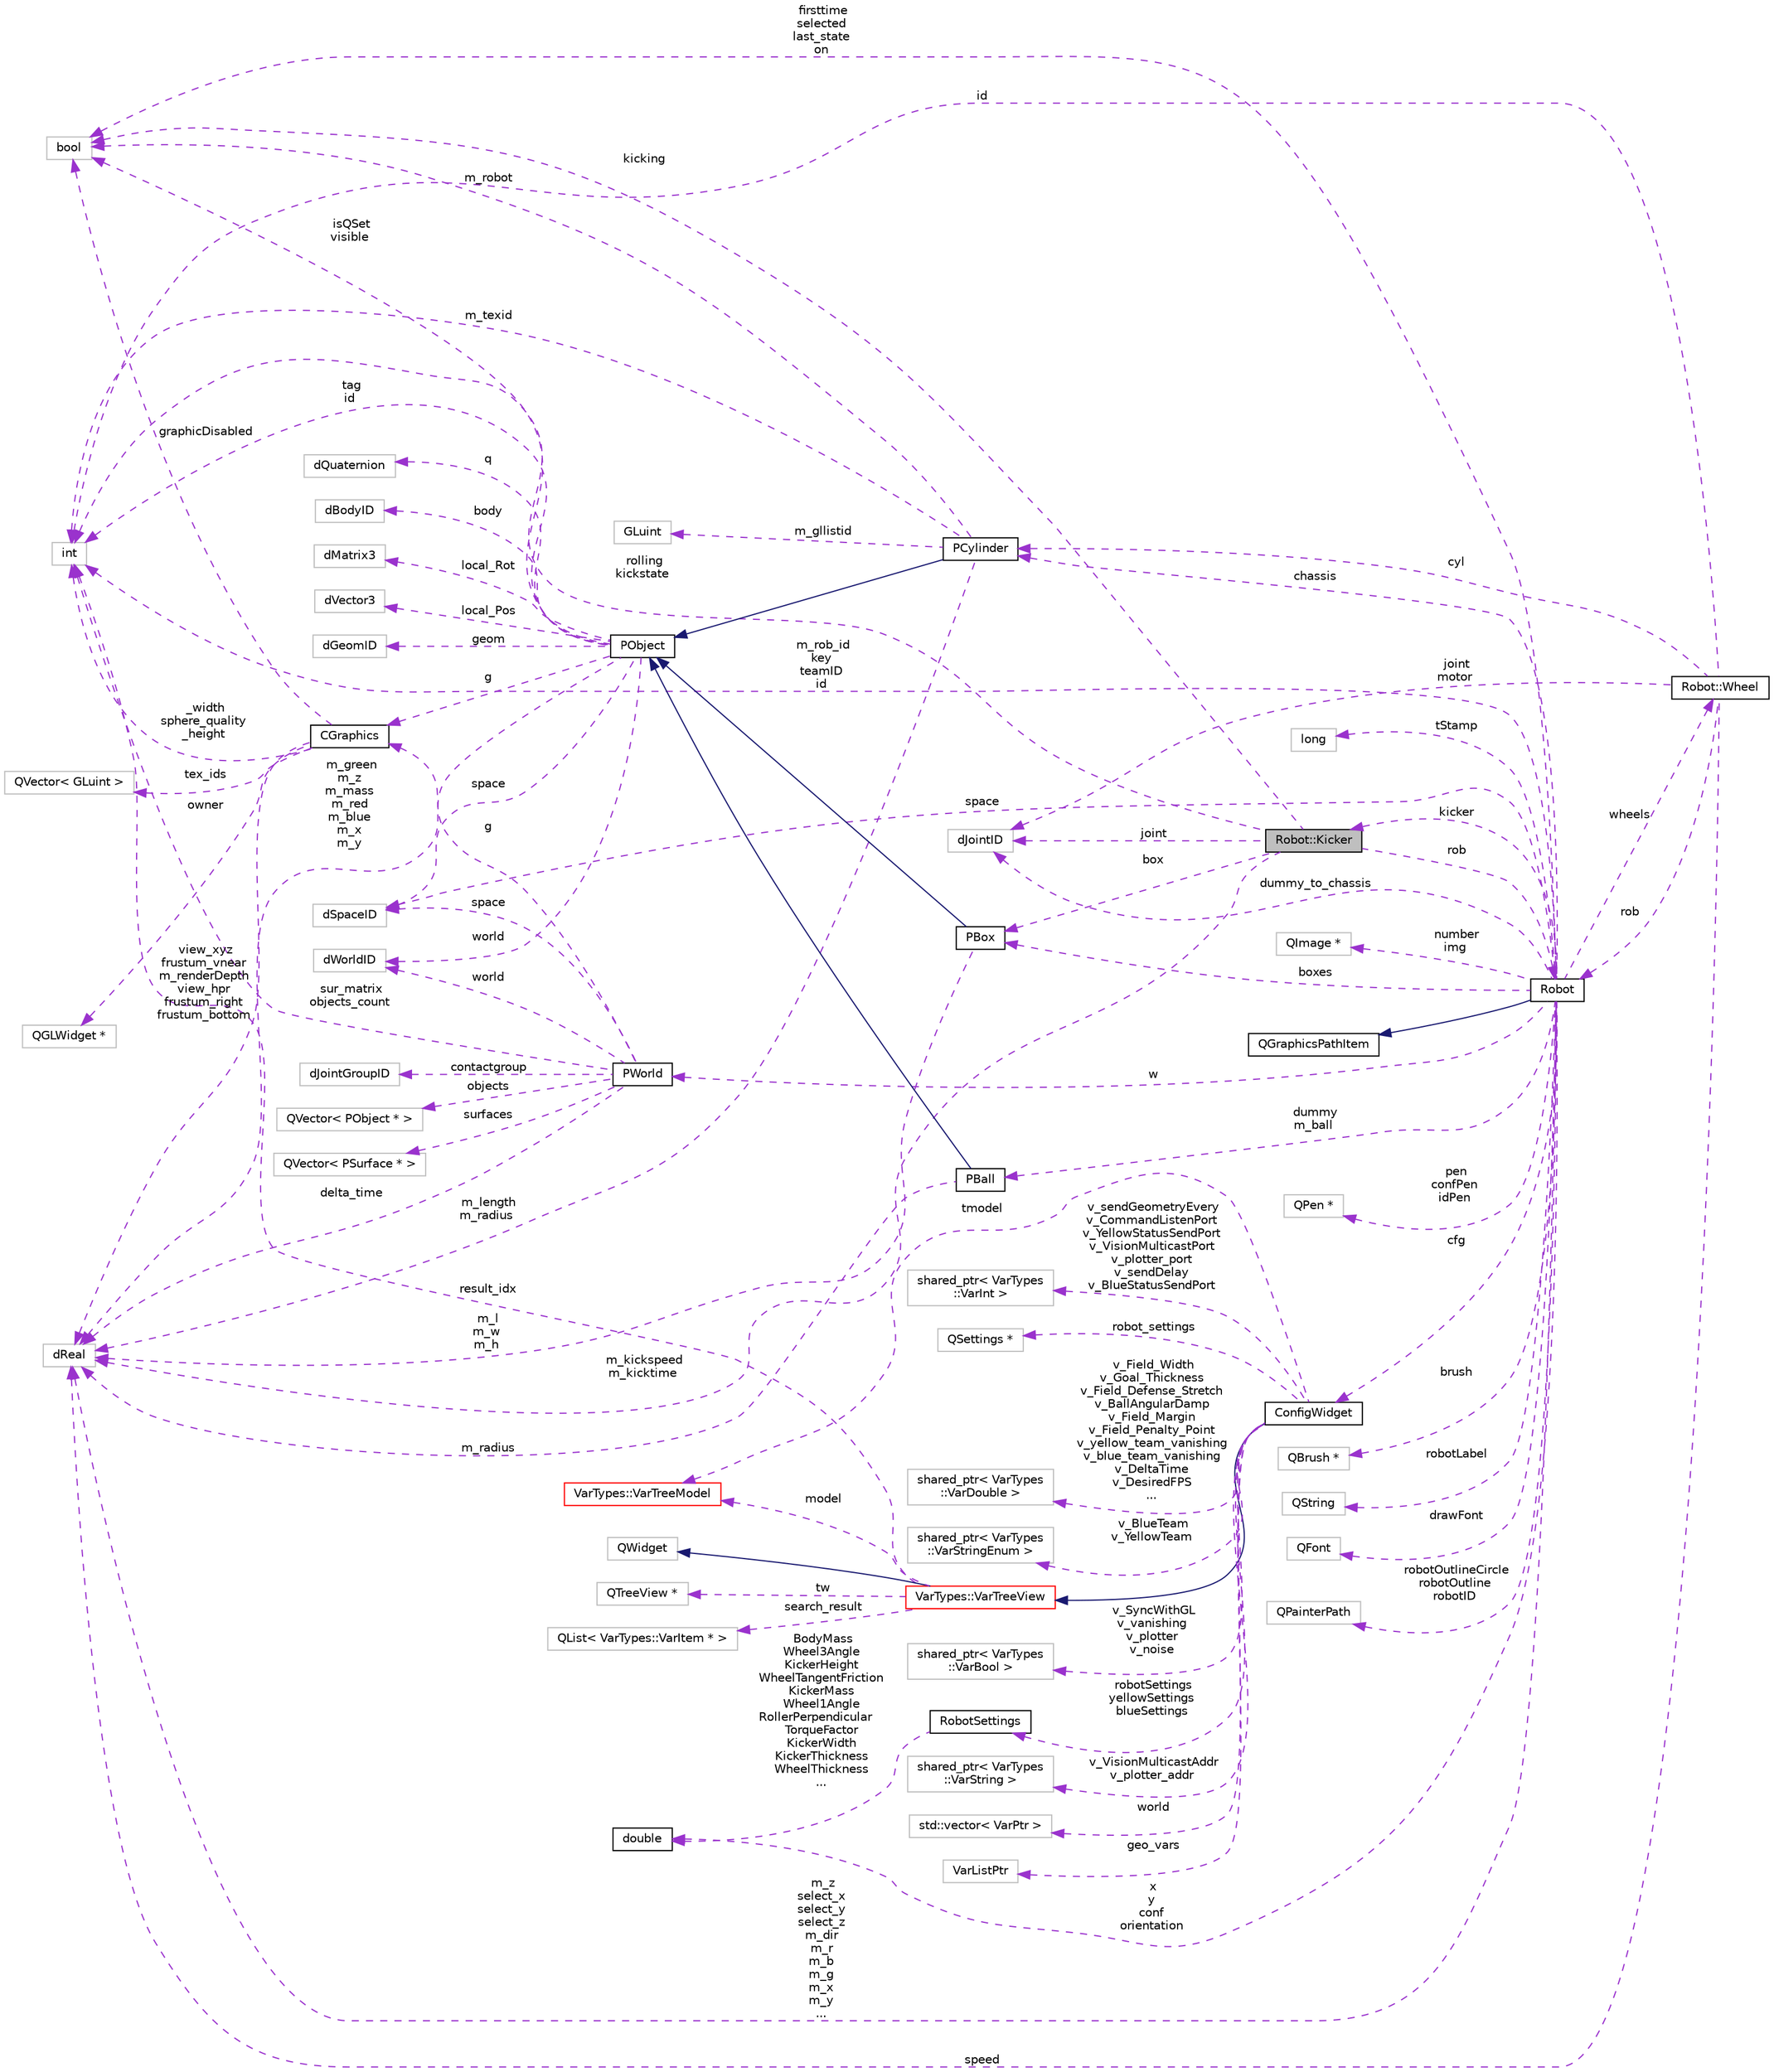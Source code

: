 digraph "Robot::Kicker"
{
 // INTERACTIVE_SVG=YES
  edge [fontname="Helvetica",fontsize="10",labelfontname="Helvetica",labelfontsize="10"];
  node [fontname="Helvetica",fontsize="10",shape=record];
  rankdir="LR";
  Node1 [label="Robot::Kicker",height=0.2,width=0.4,color="black", fillcolor="grey75", style="filled", fontcolor="black"];
  Node2 -> Node1 [dir="back",color="darkorchid3",fontsize="10",style="dashed",label=" joint" ,fontname="Helvetica"];
  Node2 [label="dJointID",height=0.2,width=0.4,color="grey75", fillcolor="white", style="filled"];
  Node3 -> Node1 [dir="back",color="darkorchid3",fontsize="10",style="dashed",label=" rob" ,fontname="Helvetica"];
  Node3 [label="Robot",height=0.2,width=0.4,color="black", fillcolor="white", style="filled",URL="$d4/d84/class_robot.html"];
  Node4 -> Node3 [dir="back",color="midnightblue",fontsize="10",style="solid",fontname="Helvetica"];
  Node4 [label="QGraphicsPathItem",height=0.2,width=0.4,color="black", fillcolor="white", style="filled",URL="$d6/d22/class_q_graphics_path_item.html"];
  Node5 -> Node3 [dir="back",color="darkorchid3",fontsize="10",style="dashed",label=" space" ,fontname="Helvetica"];
  Node5 [label="dSpaceID",height=0.2,width=0.4,color="grey75", fillcolor="white", style="filled"];
  Node6 -> Node3 [dir="back",color="darkorchid3",fontsize="10",style="dashed",label=" pen\nconfPen\nidPen" ,fontname="Helvetica"];
  Node6 [label="QPen *",height=0.2,width=0.4,color="grey75", fillcolor="white", style="filled"];
  Node7 -> Node3 [dir="back",color="darkorchid3",fontsize="10",style="dashed",label=" x\ny\nconf\norientation" ,fontname="Helvetica"];
  Node7 [label="double",height=0.2,width=0.4,color="black", fillcolor="white", style="filled",URL="$df/de6/classdouble.html"];
  Node8 -> Node3 [dir="back",color="darkorchid3",fontsize="10",style="dashed",label=" w" ,fontname="Helvetica"];
  Node8 [label="PWorld",height=0.2,width=0.4,color="black", fillcolor="white", style="filled",URL="$de/d29/class_p_world.html"];
  Node5 -> Node8 [dir="back",color="darkorchid3",fontsize="10",style="dashed",label=" space" ,fontname="Helvetica"];
  Node9 -> Node8 [dir="back",color="darkorchid3",fontsize="10",style="dashed",label=" g" ,fontname="Helvetica"];
  Node9 [label="CGraphics",height=0.2,width=0.4,color="black", fillcolor="white", style="filled",URL="$dc/d90/class_c_graphics.html"];
  Node10 -> Node9 [dir="back",color="darkorchid3",fontsize="10",style="dashed",label=" _width\nsphere_quality\n_height" ,fontname="Helvetica"];
  Node10 [label="int",height=0.2,width=0.4,color="grey75", fillcolor="white", style="filled"];
  Node11 -> Node9 [dir="back",color="darkorchid3",fontsize="10",style="dashed",label=" graphicDisabled" ,fontname="Helvetica"];
  Node11 [label="bool",height=0.2,width=0.4,color="grey75", fillcolor="white", style="filled"];
  Node12 -> Node9 [dir="back",color="darkorchid3",fontsize="10",style="dashed",label=" owner" ,fontname="Helvetica"];
  Node12 [label="QGLWidget *",height=0.2,width=0.4,color="grey75", fillcolor="white", style="filled"];
  Node13 -> Node9 [dir="back",color="darkorchid3",fontsize="10",style="dashed",label=" tex_ids" ,fontname="Helvetica"];
  Node13 [label="QVector\< GLuint \>",height=0.2,width=0.4,color="grey75", fillcolor="white", style="filled"];
  Node14 -> Node9 [dir="back",color="darkorchid3",fontsize="10",style="dashed",label=" view_xyz\nfrustum_vnear\nm_renderDepth\nview_hpr\nfrustum_right\nfrustum_bottom" ,fontname="Helvetica"];
  Node14 [label="dReal",height=0.2,width=0.4,color="grey75", fillcolor="white", style="filled"];
  Node15 -> Node8 [dir="back",color="darkorchid3",fontsize="10",style="dashed",label=" surfaces" ,fontname="Helvetica"];
  Node15 [label="QVector\< PSurface * \>",height=0.2,width=0.4,color="grey75", fillcolor="white", style="filled"];
  Node16 -> Node8 [dir="back",color="darkorchid3",fontsize="10",style="dashed",label=" contactgroup" ,fontname="Helvetica"];
  Node16 [label="dJointGroupID",height=0.2,width=0.4,color="grey75", fillcolor="white", style="filled"];
  Node10 -> Node8 [dir="back",color="darkorchid3",fontsize="10",style="dashed",label=" sur_matrix\nobjects_count" ,fontname="Helvetica"];
  Node14 -> Node8 [dir="back",color="darkorchid3",fontsize="10",style="dashed",label=" delta_time" ,fontname="Helvetica"];
  Node17 -> Node8 [dir="back",color="darkorchid3",fontsize="10",style="dashed",label=" world" ,fontname="Helvetica"];
  Node17 [label="dWorldID",height=0.2,width=0.4,color="grey75", fillcolor="white", style="filled"];
  Node18 -> Node8 [dir="back",color="darkorchid3",fontsize="10",style="dashed",label=" objects" ,fontname="Helvetica"];
  Node18 [label="QVector\< PObject * \>",height=0.2,width=0.4,color="grey75", fillcolor="white", style="filled"];
  Node19 -> Node3 [dir="back",color="darkorchid3",fontsize="10",style="dashed",label=" brush" ,fontname="Helvetica"];
  Node19 [label="QBrush *",height=0.2,width=0.4,color="grey75", fillcolor="white", style="filled"];
  Node20 -> Node3 [dir="back",color="darkorchid3",fontsize="10",style="dashed",label=" robotLabel" ,fontname="Helvetica"];
  Node20 [label="QString",height=0.2,width=0.4,color="grey75", fillcolor="white", style="filled"];
  Node2 -> Node3 [dir="back",color="darkorchid3",fontsize="10",style="dashed",label=" dummy_to_chassis" ,fontname="Helvetica"];
  Node21 -> Node3 [dir="back",color="darkorchid3",fontsize="10",style="dashed",label=" chassis" ,fontname="Helvetica"];
  Node21 [label="PCylinder",height=0.2,width=0.4,color="black", fillcolor="white", style="filled",URL="$db/de1/class_p_cylinder.html"];
  Node22 -> Node21 [dir="back",color="midnightblue",fontsize="10",style="solid",fontname="Helvetica"];
  Node22 [label="PObject",height=0.2,width=0.4,color="black", fillcolor="white", style="filled",URL="$d1/d18/class_p_object.html"];
  Node5 -> Node22 [dir="back",color="darkorchid3",fontsize="10",style="dashed",label=" space" ,fontname="Helvetica"];
  Node9 -> Node22 [dir="back",color="darkorchid3",fontsize="10",style="dashed",label=" g" ,fontname="Helvetica"];
  Node23 -> Node22 [dir="back",color="darkorchid3",fontsize="10",style="dashed",label=" local_Rot" ,fontname="Helvetica"];
  Node23 [label="dMatrix3",height=0.2,width=0.4,color="grey75", fillcolor="white", style="filled"];
  Node24 -> Node22 [dir="back",color="darkorchid3",fontsize="10",style="dashed",label=" local_Pos" ,fontname="Helvetica"];
  Node24 [label="dVector3",height=0.2,width=0.4,color="grey75", fillcolor="white", style="filled"];
  Node10 -> Node22 [dir="back",color="darkorchid3",fontsize="10",style="dashed",label=" tag\nid" ,fontname="Helvetica"];
  Node11 -> Node22 [dir="back",color="darkorchid3",fontsize="10",style="dashed",label=" isQSet\nvisible" ,fontname="Helvetica"];
  Node14 -> Node22 [dir="back",color="darkorchid3",fontsize="10",style="dashed",label=" m_green\nm_z\nm_mass\nm_red\nm_blue\nm_x\nm_y" ,fontname="Helvetica"];
  Node17 -> Node22 [dir="back",color="darkorchid3",fontsize="10",style="dashed",label=" world" ,fontname="Helvetica"];
  Node25 -> Node22 [dir="back",color="darkorchid3",fontsize="10",style="dashed",label=" geom" ,fontname="Helvetica"];
  Node25 [label="dGeomID",height=0.2,width=0.4,color="grey75", fillcolor="white", style="filled"];
  Node26 -> Node22 [dir="back",color="darkorchid3",fontsize="10",style="dashed",label=" q" ,fontname="Helvetica"];
  Node26 [label="dQuaternion",height=0.2,width=0.4,color="grey75", fillcolor="white", style="filled"];
  Node27 -> Node22 [dir="back",color="darkorchid3",fontsize="10",style="dashed",label=" body" ,fontname="Helvetica"];
  Node27 [label="dBodyID",height=0.2,width=0.4,color="grey75", fillcolor="white", style="filled"];
  Node10 -> Node21 [dir="back",color="darkorchid3",fontsize="10",style="dashed",label=" m_texid" ,fontname="Helvetica"];
  Node11 -> Node21 [dir="back",color="darkorchid3",fontsize="10",style="dashed",label=" m_robot" ,fontname="Helvetica"];
  Node14 -> Node21 [dir="back",color="darkorchid3",fontsize="10",style="dashed",label=" m_length\nm_radius" ,fontname="Helvetica"];
  Node28 -> Node21 [dir="back",color="darkorchid3",fontsize="10",style="dashed",label=" m_gllistid" ,fontname="Helvetica"];
  Node28 [label="GLuint",height=0.2,width=0.4,color="grey75", fillcolor="white", style="filled"];
  Node29 -> Node3 [dir="back",color="darkorchid3",fontsize="10",style="dashed",label=" drawFont" ,fontname="Helvetica"];
  Node29 [label="QFont",height=0.2,width=0.4,color="grey75", fillcolor="white", style="filled"];
  Node10 -> Node3 [dir="back",color="darkorchid3",fontsize="10",style="dashed",label=" m_rob_id\nkey\nteamID\nid" ,fontname="Helvetica"];
  Node30 -> Node3 [dir="back",color="darkorchid3",fontsize="10",style="dashed",label=" dummy\nm_ball" ,fontname="Helvetica"];
  Node30 [label="PBall",height=0.2,width=0.4,color="black", fillcolor="white", style="filled",URL="$d5/d9b/class_p_ball.html"];
  Node22 -> Node30 [dir="back",color="midnightblue",fontsize="10",style="solid",fontname="Helvetica"];
  Node14 -> Node30 [dir="back",color="darkorchid3",fontsize="10",style="dashed",label=" m_radius" ,fontname="Helvetica"];
  Node31 -> Node3 [dir="back",color="darkorchid3",fontsize="10",style="dashed",label=" robotOutlineCircle\nrobotOutline\nrobotID" ,fontname="Helvetica"];
  Node31 [label="QPainterPath",height=0.2,width=0.4,color="grey75", fillcolor="white", style="filled"];
  Node11 -> Node3 [dir="back",color="darkorchid3",fontsize="10",style="dashed",label=" firsttime\nselected\nlast_state\non" ,fontname="Helvetica"];
  Node14 -> Node3 [dir="back",color="darkorchid3",fontsize="10",style="dashed",label=" m_z\nselect_x\nselect_y\nselect_z\nm_dir\nm_r\nm_b\nm_g\nm_x\nm_y\n..." ,fontname="Helvetica"];
  Node32 -> Node3 [dir="back",color="darkorchid3",fontsize="10",style="dashed",label=" boxes" ,fontname="Helvetica"];
  Node32 [label="PBox",height=0.2,width=0.4,color="black", fillcolor="white", style="filled",URL="$db/d7a/class_p_box.html"];
  Node22 -> Node32 [dir="back",color="midnightblue",fontsize="10",style="solid",fontname="Helvetica"];
  Node14 -> Node32 [dir="back",color="darkorchid3",fontsize="10",style="dashed",label=" m_l\nm_w\nm_h" ,fontname="Helvetica"];
  Node33 -> Node3 [dir="back",color="darkorchid3",fontsize="10",style="dashed",label=" tStamp" ,fontname="Helvetica"];
  Node33 [label="long",height=0.2,width=0.4,color="grey75", fillcolor="white", style="filled"];
  Node1 -> Node3 [dir="back",color="darkorchid3",fontsize="10",style="dashed",label=" kicker" ,fontname="Helvetica"];
  Node34 -> Node3 [dir="back",color="darkorchid3",fontsize="10",style="dashed",label=" cfg" ,fontname="Helvetica"];
  Node34 [label="ConfigWidget",height=0.2,width=0.4,color="black", fillcolor="white", style="filled",URL="$d6/d55/class_config_widget.html"];
  Node35 -> Node34 [dir="back",color="midnightblue",fontsize="10",style="solid",fontname="Helvetica"];
  Node35 [label="VarTypes::VarTreeView",height=0.2,width=0.4,color="red", fillcolor="white", style="filled",URL="$df/d7d/class_var_types_1_1_var_tree_view.html",tooltip="The &#39;view&#39; using a QTreeView for displaying VarTypes in the QT4 Item-Model. "];
  Node36 -> Node35 [dir="back",color="midnightblue",fontsize="10",style="solid",fontname="Helvetica"];
  Node36 [label="QWidget",height=0.2,width=0.4,color="grey75", fillcolor="white", style="filled"];
  Node37 -> Node35 [dir="back",color="darkorchid3",fontsize="10",style="dashed",label=" tw" ,fontname="Helvetica"];
  Node37 [label="QTreeView *",height=0.2,width=0.4,color="grey75", fillcolor="white", style="filled"];
  Node38 -> Node35 [dir="back",color="darkorchid3",fontsize="10",style="dashed",label=" search_result" ,fontname="Helvetica"];
  Node38 [label="QList\< VarTypes::VarItem * \>",height=0.2,width=0.4,color="grey75", fillcolor="white", style="filled"];
  Node10 -> Node35 [dir="back",color="darkorchid3",fontsize="10",style="dashed",label=" result_idx" ,fontname="Helvetica"];
  Node39 -> Node35 [dir="back",color="darkorchid3",fontsize="10",style="dashed",label=" model" ,fontname="Helvetica"];
  Node39 [label="VarTypes::VarTreeModel",height=0.2,width=0.4,color="red", fillcolor="white", style="filled",URL="$dc/d23/class_var_types_1_1_var_tree_model.html",tooltip="The &#39;item-model&#39; inheriting QStandardItemModel for displaying VarTypes in the QT4 Item-Model..."];
  Node40 -> Node34 [dir="back",color="darkorchid3",fontsize="10",style="dashed",label=" v_VisionMulticastAddr\nv_plotter_addr" ,fontname="Helvetica"];
  Node40 [label="shared_ptr\< VarTypes\l::VarString \>",height=0.2,width=0.4,color="grey75", fillcolor="white", style="filled"];
  Node41 -> Node34 [dir="back",color="darkorchid3",fontsize="10",style="dashed",label=" world" ,fontname="Helvetica"];
  Node41 [label="std::vector\< VarPtr \>",height=0.2,width=0.4,color="grey75", fillcolor="white", style="filled"];
  Node42 -> Node34 [dir="back",color="darkorchid3",fontsize="10",style="dashed",label=" geo_vars" ,fontname="Helvetica"];
  Node42 [label="VarListPtr",height=0.2,width=0.4,color="grey75", fillcolor="white", style="filled"];
  Node43 -> Node34 [dir="back",color="darkorchid3",fontsize="10",style="dashed",label=" v_sendGeometryEvery\nv_CommandListenPort\nv_YellowStatusSendPort\nv_VisionMulticastPort\nv_plotter_port\nv_sendDelay\nv_BlueStatusSendPort" ,fontname="Helvetica"];
  Node43 [label="shared_ptr\< VarTypes\l::VarInt \>",height=0.2,width=0.4,color="grey75", fillcolor="white", style="filled"];
  Node44 -> Node34 [dir="back",color="darkorchid3",fontsize="10",style="dashed",label=" robot_settings" ,fontname="Helvetica"];
  Node44 [label="QSettings *",height=0.2,width=0.4,color="grey75", fillcolor="white", style="filled"];
  Node39 -> Node34 [dir="back",color="darkorchid3",fontsize="10",style="dashed",label=" tmodel" ,fontname="Helvetica"];
  Node45 -> Node34 [dir="back",color="darkorchid3",fontsize="10",style="dashed",label=" v_Field_Width\nv_Goal_Thickness\nv_Field_Defense_Stretch\nv_BallAngularDamp\nv_Field_Margin\nv_Field_Penalty_Point\nv_yellow_team_vanishing\nv_blue_team_vanishing\nv_DeltaTime\nv_DesiredFPS\n..." ,fontname="Helvetica"];
  Node45 [label="shared_ptr\< VarTypes\l::VarDouble \>",height=0.2,width=0.4,color="grey75", fillcolor="white", style="filled"];
  Node46 -> Node34 [dir="back",color="darkorchid3",fontsize="10",style="dashed",label=" v_BlueTeam\nv_YellowTeam" ,fontname="Helvetica"];
  Node46 [label="shared_ptr\< VarTypes\l::VarStringEnum \>",height=0.2,width=0.4,color="grey75", fillcolor="white", style="filled"];
  Node47 -> Node34 [dir="back",color="darkorchid3",fontsize="10",style="dashed",label=" robotSettings\nyellowSettings\nblueSettings" ,fontname="Helvetica"];
  Node47 [label="RobotSettings",height=0.2,width=0.4,color="black", fillcolor="white", style="filled",URL="$d1/d0e/class_robot_settings.html"];
  Node7 -> Node47 [dir="back",color="darkorchid3",fontsize="10",style="dashed",label=" BodyMass\nWheel3Angle\nKickerHeight\nWheelTangentFriction\nKickerMass\nWheel1Angle\nRollerPerpendicular\lTorqueFactor\nKickerWidth\nKickerThickness\nWheelThickness\n..." ,fontname="Helvetica"];
  Node48 -> Node34 [dir="back",color="darkorchid3",fontsize="10",style="dashed",label=" v_SyncWithGL\nv_vanishing\nv_plotter\nv_noise" ,fontname="Helvetica"];
  Node48 [label="shared_ptr\< VarTypes\l::VarBool \>",height=0.2,width=0.4,color="grey75", fillcolor="white", style="filled"];
  Node49 -> Node3 [dir="back",color="darkorchid3",fontsize="10",style="dashed",label=" wheels" ,fontname="Helvetica"];
  Node49 [label="Robot::Wheel",height=0.2,width=0.4,color="black", fillcolor="white", style="filled",URL="$dd/d2c/class_robot_1_1_wheel.html"];
  Node2 -> Node49 [dir="back",color="darkorchid3",fontsize="10",style="dashed",label=" joint\nmotor" ,fontname="Helvetica"];
  Node21 -> Node49 [dir="back",color="darkorchid3",fontsize="10",style="dashed",label=" cyl" ,fontname="Helvetica"];
  Node3 -> Node49 [dir="back",color="darkorchid3",fontsize="10",style="dashed",label=" rob" ,fontname="Helvetica"];
  Node10 -> Node49 [dir="back",color="darkorchid3",fontsize="10",style="dashed",label=" id" ,fontname="Helvetica"];
  Node14 -> Node49 [dir="back",color="darkorchid3",fontsize="10",style="dashed",label=" speed" ,fontname="Helvetica"];
  Node50 -> Node3 [dir="back",color="darkorchid3",fontsize="10",style="dashed",label=" number\nimg" ,fontname="Helvetica"];
  Node50 [label="QImage *",height=0.2,width=0.4,color="grey75", fillcolor="white", style="filled"];
  Node10 -> Node1 [dir="back",color="darkorchid3",fontsize="10",style="dashed",label=" rolling\nkickstate" ,fontname="Helvetica"];
  Node11 -> Node1 [dir="back",color="darkorchid3",fontsize="10",style="dashed",label=" kicking" ,fontname="Helvetica"];
  Node14 -> Node1 [dir="back",color="darkorchid3",fontsize="10",style="dashed",label=" m_kickspeed\nm_kicktime" ,fontname="Helvetica"];
  Node32 -> Node1 [dir="back",color="darkorchid3",fontsize="10",style="dashed",label=" box" ,fontname="Helvetica"];
}
